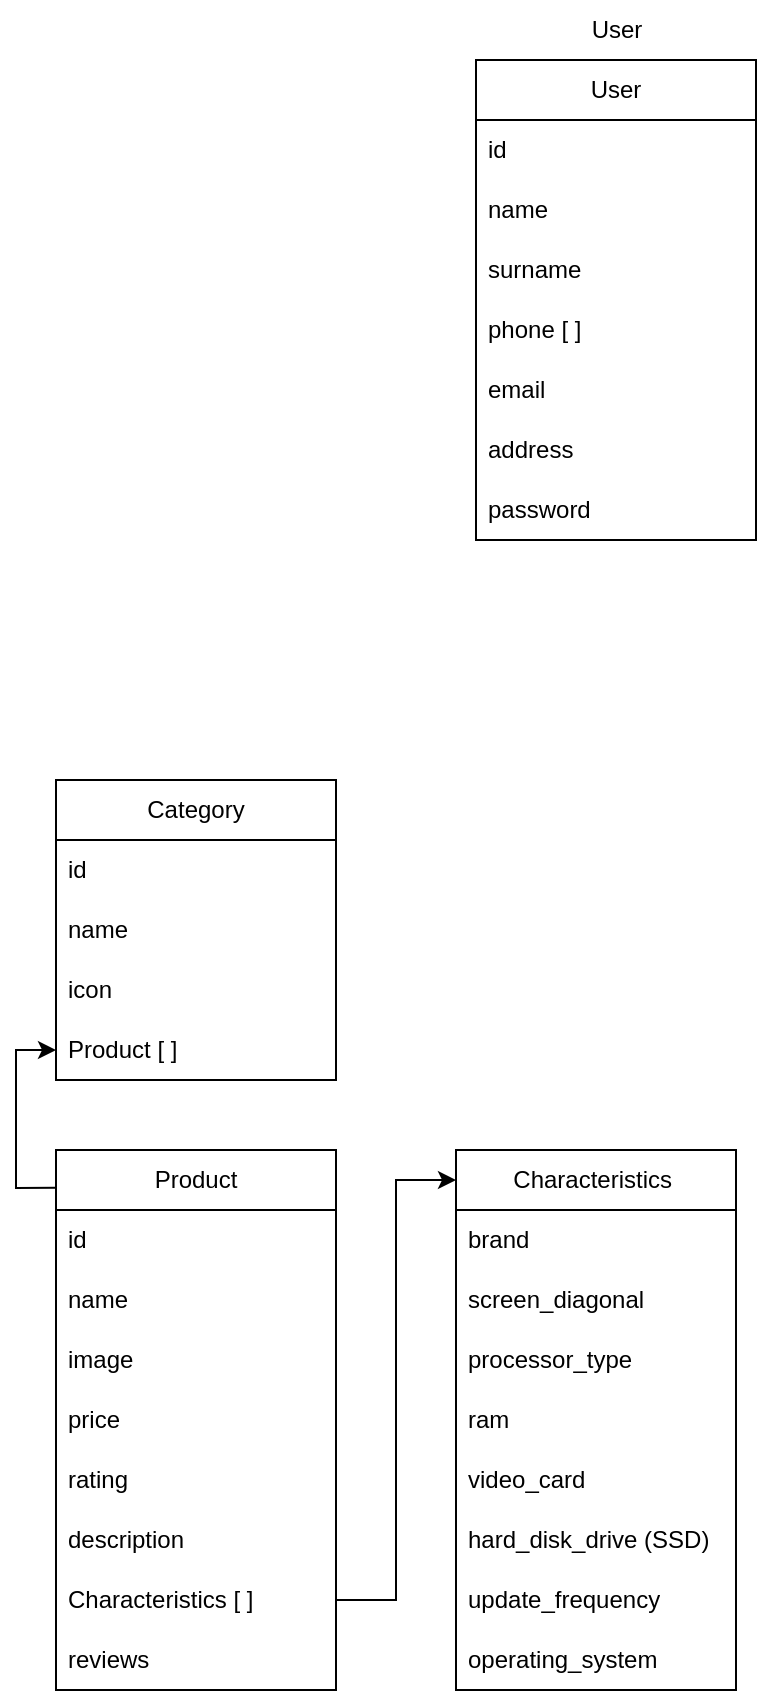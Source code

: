 <mxfile version="21.6.1" type="device">
  <diagram name="Страница 1" id="D0MkuGLoYC07e-7TwzNW">
    <mxGraphModel dx="668" dy="391" grid="1" gridSize="10" guides="1" tooltips="1" connect="1" arrows="1" fold="1" page="1" pageScale="1" pageWidth="827" pageHeight="1169" math="0" shadow="0">
      <root>
        <mxCell id="0" />
        <mxCell id="1" parent="0" />
        <mxCell id="kHdmRS7ZFxYJfs58OIc9-1" value="Category" style="swimlane;fontStyle=0;childLayout=stackLayout;horizontal=1;startSize=30;horizontalStack=0;resizeParent=1;resizeParentMax=0;resizeLast=0;collapsible=1;marginBottom=0;whiteSpace=wrap;html=1;" parent="1" vertex="1">
          <mxGeometry x="40" y="400" width="140" height="150" as="geometry" />
        </mxCell>
        <mxCell id="kHdmRS7ZFxYJfs58OIc9-2" value="id" style="text;strokeColor=none;fillColor=none;align=left;verticalAlign=middle;spacingLeft=4;spacingRight=4;overflow=hidden;points=[[0,0.5],[1,0.5]];portConstraint=eastwest;rotatable=0;whiteSpace=wrap;html=1;" parent="kHdmRS7ZFxYJfs58OIc9-1" vertex="1">
          <mxGeometry y="30" width="140" height="30" as="geometry" />
        </mxCell>
        <mxCell id="kHdmRS7ZFxYJfs58OIc9-3" value="name" style="text;strokeColor=none;fillColor=none;align=left;verticalAlign=middle;spacingLeft=4;spacingRight=4;overflow=hidden;points=[[0,0.5],[1,0.5]];portConstraint=eastwest;rotatable=0;whiteSpace=wrap;html=1;" parent="kHdmRS7ZFxYJfs58OIc9-1" vertex="1">
          <mxGeometry y="60" width="140" height="30" as="geometry" />
        </mxCell>
        <mxCell id="kHdmRS7ZFxYJfs58OIc9-4" value="icon" style="text;strokeColor=none;fillColor=none;align=left;verticalAlign=middle;spacingLeft=4;spacingRight=4;overflow=hidden;points=[[0,0.5],[1,0.5]];portConstraint=eastwest;rotatable=0;whiteSpace=wrap;html=1;" parent="kHdmRS7ZFxYJfs58OIc9-1" vertex="1">
          <mxGeometry y="90" width="140" height="30" as="geometry" />
        </mxCell>
        <mxCell id="kHdmRS7ZFxYJfs58OIc9-34" value="Product [ ]&amp;nbsp;" style="text;strokeColor=none;fillColor=none;align=left;verticalAlign=middle;spacingLeft=4;spacingRight=4;overflow=hidden;points=[[0,0.5],[1,0.5]];portConstraint=eastwest;rotatable=0;whiteSpace=wrap;html=1;" parent="kHdmRS7ZFxYJfs58OIc9-1" vertex="1">
          <mxGeometry y="120" width="140" height="30" as="geometry" />
        </mxCell>
        <mxCell id="kHdmRS7ZFxYJfs58OIc9-6" value="User" style="swimlane;fontStyle=0;childLayout=stackLayout;horizontal=1;startSize=30;horizontalStack=0;resizeParent=1;resizeParentMax=0;resizeLast=0;collapsible=1;marginBottom=0;whiteSpace=wrap;html=1;" parent="1" vertex="1">
          <mxGeometry x="250" y="40" width="140" height="240" as="geometry" />
        </mxCell>
        <mxCell id="kHdmRS7ZFxYJfs58OIc9-7" value="id" style="text;strokeColor=none;fillColor=none;align=left;verticalAlign=middle;spacingLeft=4;spacingRight=4;overflow=hidden;points=[[0,0.5],[1,0.5]];portConstraint=eastwest;rotatable=0;whiteSpace=wrap;html=1;" parent="kHdmRS7ZFxYJfs58OIc9-6" vertex="1">
          <mxGeometry y="30" width="140" height="30" as="geometry" />
        </mxCell>
        <mxCell id="kHdmRS7ZFxYJfs58OIc9-8" value="name" style="text;strokeColor=none;fillColor=none;align=left;verticalAlign=middle;spacingLeft=4;spacingRight=4;overflow=hidden;points=[[0,0.5],[1,0.5]];portConstraint=eastwest;rotatable=0;whiteSpace=wrap;html=1;" parent="kHdmRS7ZFxYJfs58OIc9-6" vertex="1">
          <mxGeometry y="60" width="140" height="30" as="geometry" />
        </mxCell>
        <mxCell id="kHdmRS7ZFxYJfs58OIc9-13" value="surname" style="text;strokeColor=none;fillColor=none;align=left;verticalAlign=middle;spacingLeft=4;spacingRight=4;overflow=hidden;points=[[0,0.5],[1,0.5]];portConstraint=eastwest;rotatable=0;whiteSpace=wrap;html=1;" parent="kHdmRS7ZFxYJfs58OIc9-6" vertex="1">
          <mxGeometry y="90" width="140" height="30" as="geometry" />
        </mxCell>
        <mxCell id="kHdmRS7ZFxYJfs58OIc9-14" value="phone [ ]" style="text;strokeColor=none;fillColor=none;align=left;verticalAlign=middle;spacingLeft=4;spacingRight=4;overflow=hidden;points=[[0,0.5],[1,0.5]];portConstraint=eastwest;rotatable=0;whiteSpace=wrap;html=1;" parent="kHdmRS7ZFxYJfs58OIc9-6" vertex="1">
          <mxGeometry y="120" width="140" height="30" as="geometry" />
        </mxCell>
        <mxCell id="kHdmRS7ZFxYJfs58OIc9-9" value="email" style="text;strokeColor=none;fillColor=none;align=left;verticalAlign=middle;spacingLeft=4;spacingRight=4;overflow=hidden;points=[[0,0.5],[1,0.5]];portConstraint=eastwest;rotatable=0;whiteSpace=wrap;html=1;" parent="kHdmRS7ZFxYJfs58OIc9-6" vertex="1">
          <mxGeometry y="150" width="140" height="30" as="geometry" />
        </mxCell>
        <mxCell id="kHdmRS7ZFxYJfs58OIc9-29" value="address" style="text;strokeColor=none;fillColor=none;align=left;verticalAlign=middle;spacingLeft=4;spacingRight=4;overflow=hidden;points=[[0,0.5],[1,0.5]];portConstraint=eastwest;rotatable=0;whiteSpace=wrap;html=1;" parent="kHdmRS7ZFxYJfs58OIc9-6" vertex="1">
          <mxGeometry y="180" width="140" height="30" as="geometry" />
        </mxCell>
        <mxCell id="kHdmRS7ZFxYJfs58OIc9-11" value="password" style="text;strokeColor=none;fillColor=none;align=left;verticalAlign=middle;spacingLeft=4;spacingRight=4;overflow=hidden;points=[[0,0.5],[1,0.5]];portConstraint=eastwest;rotatable=0;whiteSpace=wrap;html=1;" parent="kHdmRS7ZFxYJfs58OIc9-6" vertex="1">
          <mxGeometry y="210" width="140" height="30" as="geometry" />
        </mxCell>
        <mxCell id="kHdmRS7ZFxYJfs58OIc9-10" value="User" style="text;html=1;align=center;verticalAlign=middle;resizable=0;points=[];autosize=1;strokeColor=none;fillColor=none;" parent="1" vertex="1">
          <mxGeometry x="295" y="10" width="50" height="30" as="geometry" />
        </mxCell>
        <mxCell id="kHdmRS7ZFxYJfs58OIc9-30" value="Product" style="swimlane;fontStyle=0;childLayout=stackLayout;horizontal=1;startSize=30;horizontalStack=0;resizeParent=1;resizeParentMax=0;resizeLast=0;collapsible=1;marginBottom=0;whiteSpace=wrap;html=1;" parent="1" vertex="1">
          <mxGeometry x="40" y="585" width="140" height="270" as="geometry" />
        </mxCell>
        <mxCell id="kHdmRS7ZFxYJfs58OIc9-31" value="id" style="text;strokeColor=none;fillColor=none;align=left;verticalAlign=middle;spacingLeft=4;spacingRight=4;overflow=hidden;points=[[0,0.5],[1,0.5]];portConstraint=eastwest;rotatable=0;whiteSpace=wrap;html=1;" parent="kHdmRS7ZFxYJfs58OIc9-30" vertex="1">
          <mxGeometry y="30" width="140" height="30" as="geometry" />
        </mxCell>
        <mxCell id="kHdmRS7ZFxYJfs58OIc9-32" value="name" style="text;strokeColor=none;fillColor=none;align=left;verticalAlign=middle;spacingLeft=4;spacingRight=4;overflow=hidden;points=[[0,0.5],[1,0.5]];portConstraint=eastwest;rotatable=0;whiteSpace=wrap;html=1;" parent="kHdmRS7ZFxYJfs58OIc9-30" vertex="1">
          <mxGeometry y="60" width="140" height="30" as="geometry" />
        </mxCell>
        <mxCell id="kHdmRS7ZFxYJfs58OIc9-35" value="image" style="text;strokeColor=none;fillColor=none;align=left;verticalAlign=middle;spacingLeft=4;spacingRight=4;overflow=hidden;points=[[0,0.5],[1,0.5]];portConstraint=eastwest;rotatable=0;whiteSpace=wrap;html=1;" parent="kHdmRS7ZFxYJfs58OIc9-30" vertex="1">
          <mxGeometry y="90" width="140" height="30" as="geometry" />
        </mxCell>
        <mxCell id="kHdmRS7ZFxYJfs58OIc9-36" value="price" style="text;strokeColor=none;fillColor=none;align=left;verticalAlign=middle;spacingLeft=4;spacingRight=4;overflow=hidden;points=[[0,0.5],[1,0.5]];portConstraint=eastwest;rotatable=0;whiteSpace=wrap;html=1;" parent="kHdmRS7ZFxYJfs58OIc9-30" vertex="1">
          <mxGeometry y="120" width="140" height="30" as="geometry" />
        </mxCell>
        <mxCell id="kHdmRS7ZFxYJfs58OIc9-37" value="rating" style="text;strokeColor=none;fillColor=none;align=left;verticalAlign=middle;spacingLeft=4;spacingRight=4;overflow=hidden;points=[[0,0.5],[1,0.5]];portConstraint=eastwest;rotatable=0;whiteSpace=wrap;html=1;" parent="kHdmRS7ZFxYJfs58OIc9-30" vertex="1">
          <mxGeometry y="150" width="140" height="30" as="geometry" />
        </mxCell>
        <mxCell id="kHdmRS7ZFxYJfs58OIc9-33" value="description" style="text;strokeColor=none;fillColor=none;align=left;verticalAlign=middle;spacingLeft=4;spacingRight=4;overflow=hidden;points=[[0,0.5],[1,0.5]];portConstraint=eastwest;rotatable=0;whiteSpace=wrap;html=1;" parent="kHdmRS7ZFxYJfs58OIc9-30" vertex="1">
          <mxGeometry y="180" width="140" height="30" as="geometry" />
        </mxCell>
        <mxCell id="kHdmRS7ZFxYJfs58OIc9-38" value="Characteristics [ ]" style="text;strokeColor=none;fillColor=none;align=left;verticalAlign=middle;spacingLeft=4;spacingRight=4;overflow=hidden;points=[[0,0.5],[1,0.5]];portConstraint=eastwest;rotatable=0;whiteSpace=wrap;html=1;" parent="kHdmRS7ZFxYJfs58OIc9-30" vertex="1">
          <mxGeometry y="210" width="140" height="30" as="geometry" />
        </mxCell>
        <mxCell id="3Quz64iOBJLSZ-aOVX7k-10" value="reviews" style="text;strokeColor=none;fillColor=none;align=left;verticalAlign=middle;spacingLeft=4;spacingRight=4;overflow=hidden;points=[[0,0.5],[1,0.5]];portConstraint=eastwest;rotatable=0;whiteSpace=wrap;html=1;" parent="kHdmRS7ZFxYJfs58OIc9-30" vertex="1">
          <mxGeometry y="240" width="140" height="30" as="geometry" />
        </mxCell>
        <mxCell id="3Quz64iOBJLSZ-aOVX7k-1" value="Characteristics&amp;nbsp;" style="swimlane;fontStyle=0;childLayout=stackLayout;horizontal=1;startSize=30;horizontalStack=0;resizeParent=1;resizeParentMax=0;resizeLast=0;collapsible=1;marginBottom=0;whiteSpace=wrap;html=1;" parent="1" vertex="1">
          <mxGeometry x="240" y="585" width="140" height="270" as="geometry" />
        </mxCell>
        <mxCell id="3Quz64iOBJLSZ-aOVX7k-2" value="brand" style="text;strokeColor=none;fillColor=none;align=left;verticalAlign=middle;spacingLeft=4;spacingRight=4;overflow=hidden;points=[[0,0.5],[1,0.5]];portConstraint=eastwest;rotatable=0;whiteSpace=wrap;html=1;" parent="3Quz64iOBJLSZ-aOVX7k-1" vertex="1">
          <mxGeometry y="30" width="140" height="30" as="geometry" />
        </mxCell>
        <mxCell id="3Quz64iOBJLSZ-aOVX7k-3" value="screen_diagonal" style="text;strokeColor=none;fillColor=none;align=left;verticalAlign=middle;spacingLeft=4;spacingRight=4;overflow=hidden;points=[[0,0.5],[1,0.5]];portConstraint=eastwest;rotatable=0;whiteSpace=wrap;html=1;" parent="3Quz64iOBJLSZ-aOVX7k-1" vertex="1">
          <mxGeometry y="60" width="140" height="30" as="geometry" />
        </mxCell>
        <mxCell id="3Quz64iOBJLSZ-aOVX7k-4" value="processor_type" style="text;strokeColor=none;fillColor=none;align=left;verticalAlign=middle;spacingLeft=4;spacingRight=4;overflow=hidden;points=[[0,0.5],[1,0.5]];portConstraint=eastwest;rotatable=0;whiteSpace=wrap;html=1;" parent="3Quz64iOBJLSZ-aOVX7k-1" vertex="1">
          <mxGeometry y="90" width="140" height="30" as="geometry" />
        </mxCell>
        <mxCell id="3Quz64iOBJLSZ-aOVX7k-5" value="ram" style="text;strokeColor=none;fillColor=none;align=left;verticalAlign=middle;spacingLeft=4;spacingRight=4;overflow=hidden;points=[[0,0.5],[1,0.5]];portConstraint=eastwest;rotatable=0;whiteSpace=wrap;html=1;" parent="3Quz64iOBJLSZ-aOVX7k-1" vertex="1">
          <mxGeometry y="120" width="140" height="30" as="geometry" />
        </mxCell>
        <mxCell id="3Quz64iOBJLSZ-aOVX7k-11" value="video_card" style="text;strokeColor=none;fillColor=none;align=left;verticalAlign=middle;spacingLeft=4;spacingRight=4;overflow=hidden;points=[[0,0.5],[1,0.5]];portConstraint=eastwest;rotatable=0;whiteSpace=wrap;html=1;" parent="3Quz64iOBJLSZ-aOVX7k-1" vertex="1">
          <mxGeometry y="150" width="140" height="30" as="geometry" />
        </mxCell>
        <mxCell id="3Quz64iOBJLSZ-aOVX7k-6" value="hard_disk_drive (SSD)" style="text;strokeColor=none;fillColor=none;align=left;verticalAlign=middle;spacingLeft=4;spacingRight=4;overflow=hidden;points=[[0,0.5],[1,0.5]];portConstraint=eastwest;rotatable=0;whiteSpace=wrap;html=1;" parent="3Quz64iOBJLSZ-aOVX7k-1" vertex="1">
          <mxGeometry y="180" width="140" height="30" as="geometry" />
        </mxCell>
        <mxCell id="3Quz64iOBJLSZ-aOVX7k-7" value="update_frequency" style="text;strokeColor=none;fillColor=none;align=left;verticalAlign=middle;spacingLeft=4;spacingRight=4;overflow=hidden;points=[[0,0.5],[1,0.5]];portConstraint=eastwest;rotatable=0;whiteSpace=wrap;html=1;" parent="3Quz64iOBJLSZ-aOVX7k-1" vertex="1">
          <mxGeometry y="210" width="140" height="30" as="geometry" />
        </mxCell>
        <mxCell id="3Quz64iOBJLSZ-aOVX7k-8" value="operating_system" style="text;strokeColor=none;fillColor=none;align=left;verticalAlign=middle;spacingLeft=4;spacingRight=4;overflow=hidden;points=[[0,0.5],[1,0.5]];portConstraint=eastwest;rotatable=0;whiteSpace=wrap;html=1;" parent="3Quz64iOBJLSZ-aOVX7k-1" vertex="1">
          <mxGeometry y="240" width="140" height="30" as="geometry" />
        </mxCell>
        <mxCell id="3Quz64iOBJLSZ-aOVX7k-9" value="" style="endArrow=classic;html=1;rounded=0;exitX=1;exitY=0.5;exitDx=0;exitDy=0;" parent="1" source="kHdmRS7ZFxYJfs58OIc9-38" edge="1">
          <mxGeometry width="50" height="50" relative="1" as="geometry">
            <mxPoint x="190" y="650" as="sourcePoint" />
            <mxPoint x="240" y="600" as="targetPoint" />
            <Array as="points">
              <mxPoint x="210" y="810" />
              <mxPoint x="210" y="600" />
            </Array>
          </mxGeometry>
        </mxCell>
        <mxCell id="3Quz64iOBJLSZ-aOVX7k-13" value="" style="endArrow=classic;html=1;rounded=0;entryX=0;entryY=0.5;entryDx=0;entryDy=0;exitX=0.003;exitY=0.07;exitDx=0;exitDy=0;exitPerimeter=0;" parent="1" source="kHdmRS7ZFxYJfs58OIc9-30" target="kHdmRS7ZFxYJfs58OIc9-34" edge="1">
          <mxGeometry width="50" height="50" relative="1" as="geometry">
            <mxPoint x="20" y="600" as="sourcePoint" />
            <mxPoint x="40" y="535" as="targetPoint" />
            <Array as="points">
              <mxPoint x="20" y="604" />
              <mxPoint x="20" y="535" />
            </Array>
          </mxGeometry>
        </mxCell>
      </root>
    </mxGraphModel>
  </diagram>
</mxfile>
